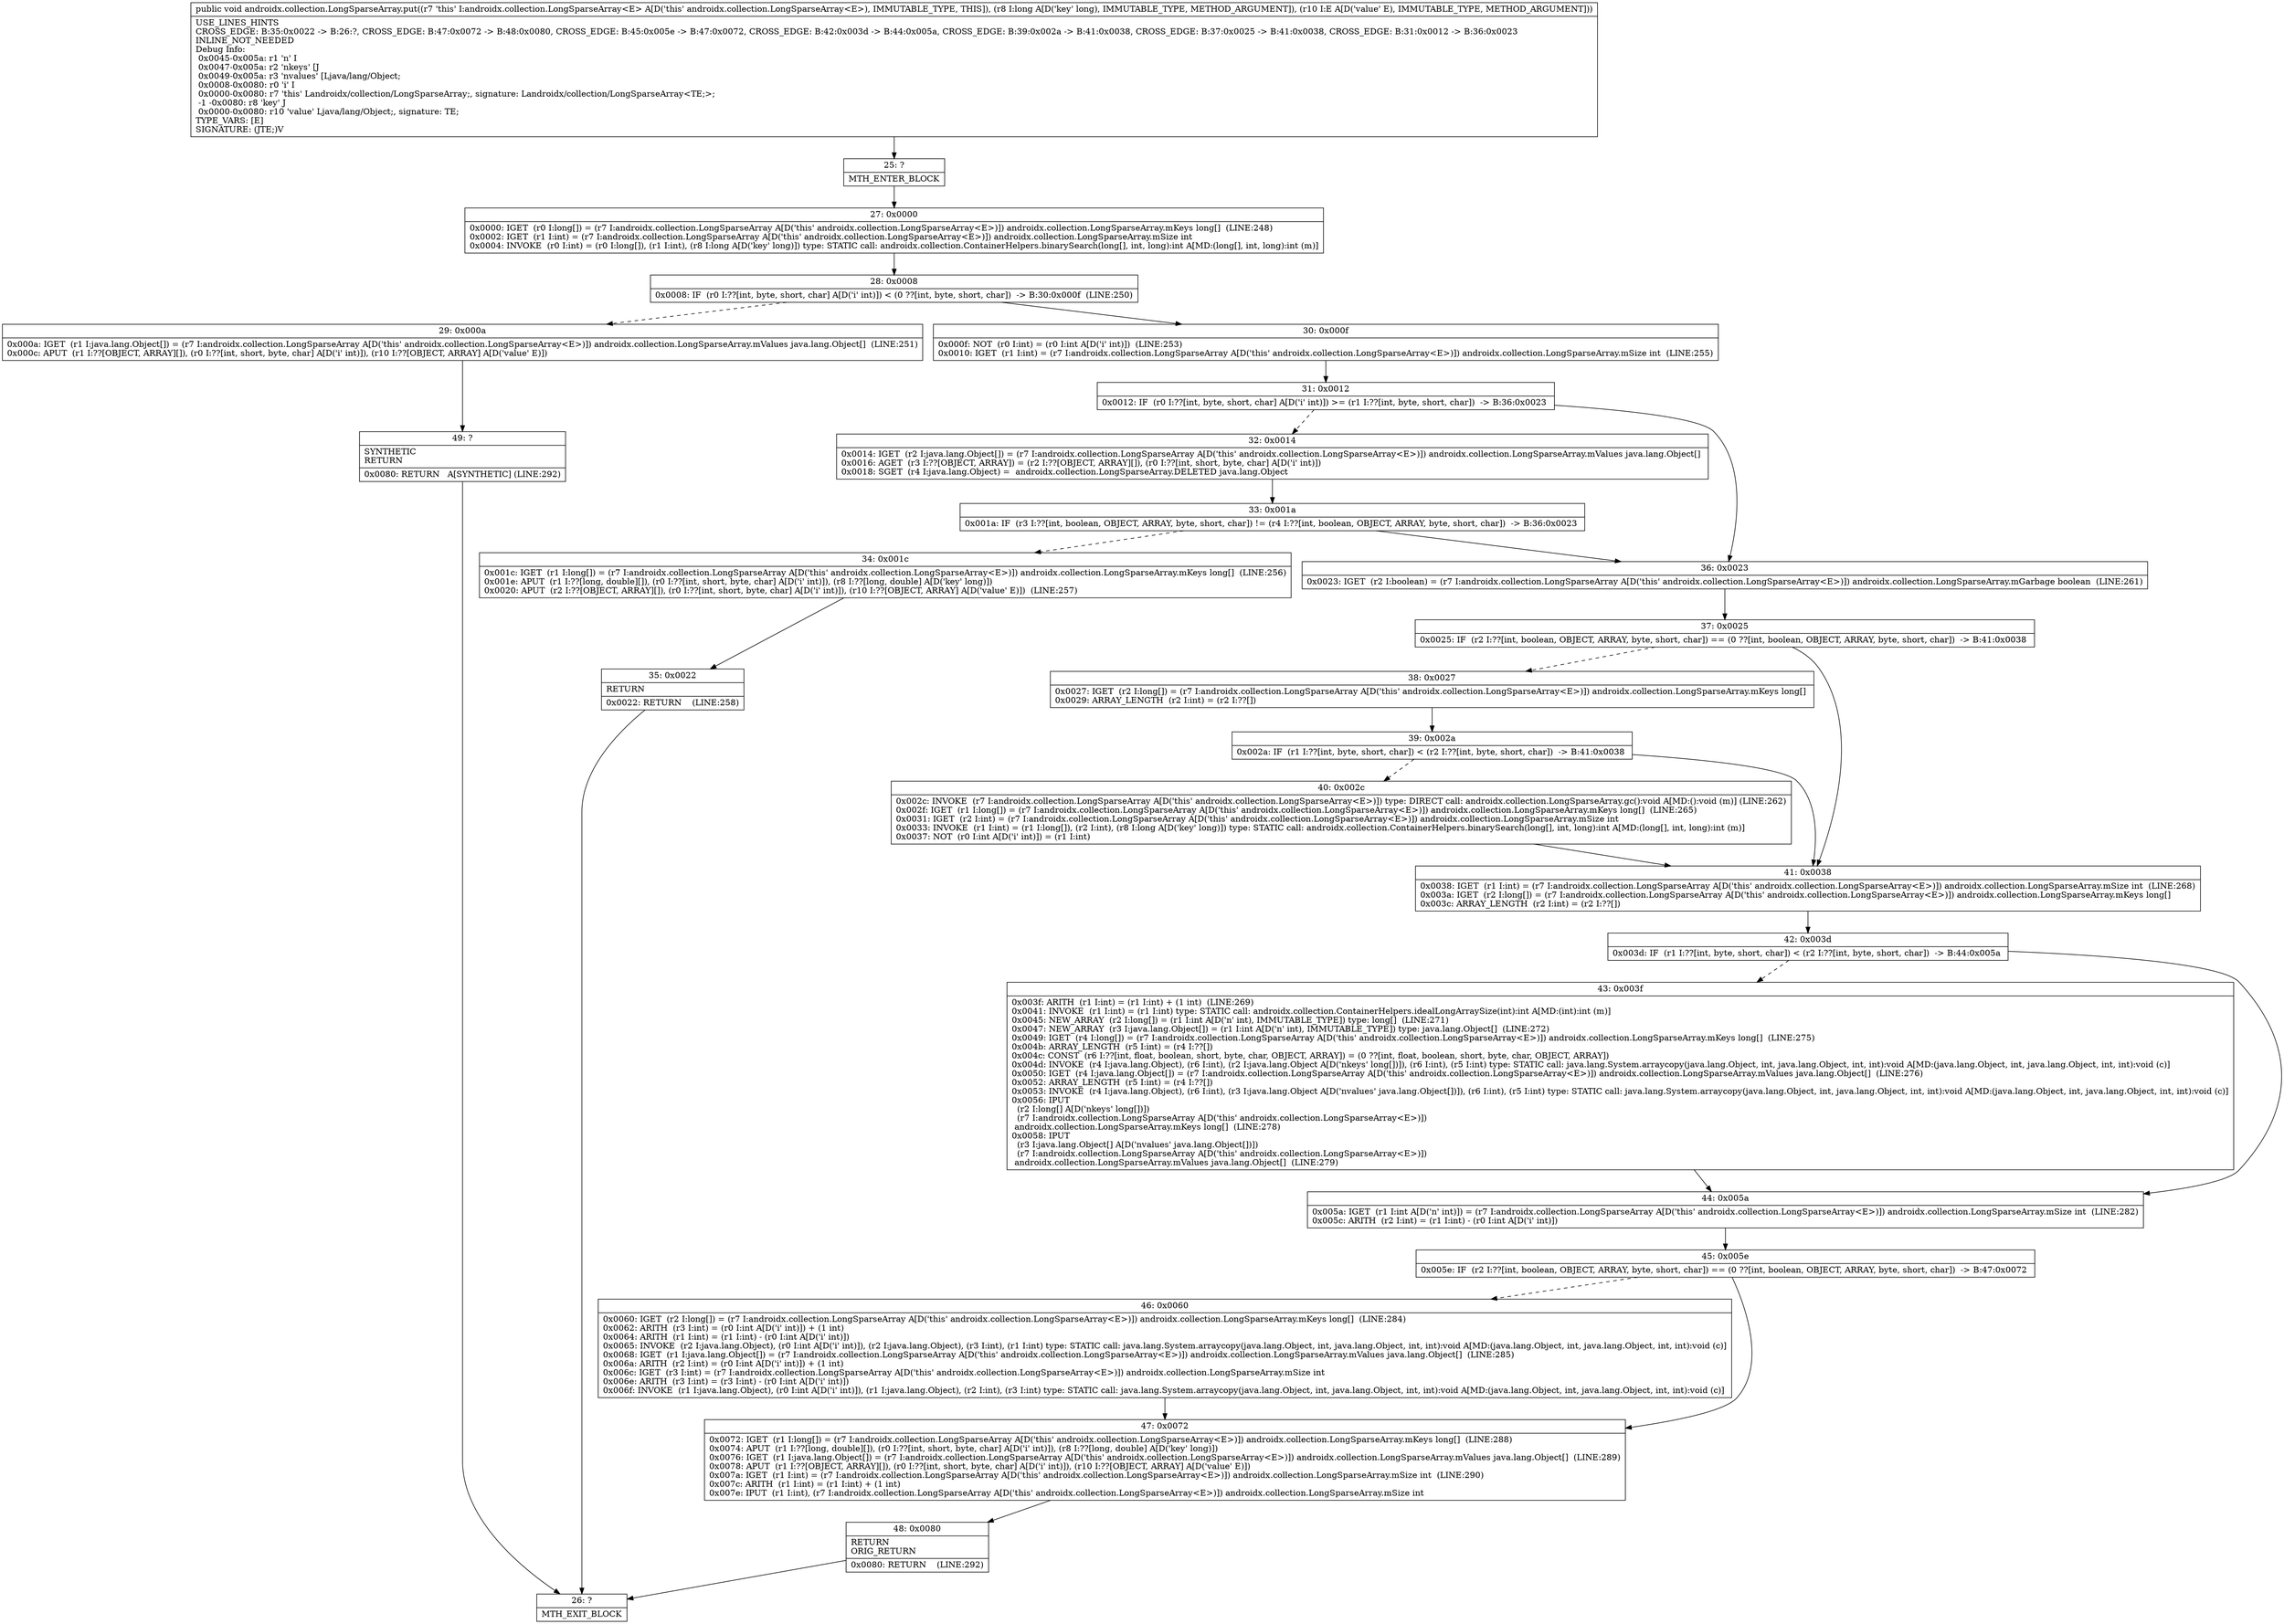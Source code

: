 digraph "CFG forandroidx.collection.LongSparseArray.put(JLjava\/lang\/Object;)V" {
Node_25 [shape=record,label="{25\:\ ?|MTH_ENTER_BLOCK\l}"];
Node_27 [shape=record,label="{27\:\ 0x0000|0x0000: IGET  (r0 I:long[]) = (r7 I:androidx.collection.LongSparseArray A[D('this' androidx.collection.LongSparseArray\<E\>)]) androidx.collection.LongSparseArray.mKeys long[]  (LINE:248)\l0x0002: IGET  (r1 I:int) = (r7 I:androidx.collection.LongSparseArray A[D('this' androidx.collection.LongSparseArray\<E\>)]) androidx.collection.LongSparseArray.mSize int \l0x0004: INVOKE  (r0 I:int) = (r0 I:long[]), (r1 I:int), (r8 I:long A[D('key' long)]) type: STATIC call: androidx.collection.ContainerHelpers.binarySearch(long[], int, long):int A[MD:(long[], int, long):int (m)]\l}"];
Node_28 [shape=record,label="{28\:\ 0x0008|0x0008: IF  (r0 I:??[int, byte, short, char] A[D('i' int)]) \< (0 ??[int, byte, short, char])  \-\> B:30:0x000f  (LINE:250)\l}"];
Node_29 [shape=record,label="{29\:\ 0x000a|0x000a: IGET  (r1 I:java.lang.Object[]) = (r7 I:androidx.collection.LongSparseArray A[D('this' androidx.collection.LongSparseArray\<E\>)]) androidx.collection.LongSparseArray.mValues java.lang.Object[]  (LINE:251)\l0x000c: APUT  (r1 I:??[OBJECT, ARRAY][]), (r0 I:??[int, short, byte, char] A[D('i' int)]), (r10 I:??[OBJECT, ARRAY] A[D('value' E)]) \l}"];
Node_49 [shape=record,label="{49\:\ ?|SYNTHETIC\lRETURN\l|0x0080: RETURN   A[SYNTHETIC] (LINE:292)\l}"];
Node_26 [shape=record,label="{26\:\ ?|MTH_EXIT_BLOCK\l}"];
Node_30 [shape=record,label="{30\:\ 0x000f|0x000f: NOT  (r0 I:int) = (r0 I:int A[D('i' int)])  (LINE:253)\l0x0010: IGET  (r1 I:int) = (r7 I:androidx.collection.LongSparseArray A[D('this' androidx.collection.LongSparseArray\<E\>)]) androidx.collection.LongSparseArray.mSize int  (LINE:255)\l}"];
Node_31 [shape=record,label="{31\:\ 0x0012|0x0012: IF  (r0 I:??[int, byte, short, char] A[D('i' int)]) \>= (r1 I:??[int, byte, short, char])  \-\> B:36:0x0023 \l}"];
Node_32 [shape=record,label="{32\:\ 0x0014|0x0014: IGET  (r2 I:java.lang.Object[]) = (r7 I:androidx.collection.LongSparseArray A[D('this' androidx.collection.LongSparseArray\<E\>)]) androidx.collection.LongSparseArray.mValues java.lang.Object[] \l0x0016: AGET  (r3 I:??[OBJECT, ARRAY]) = (r2 I:??[OBJECT, ARRAY][]), (r0 I:??[int, short, byte, char] A[D('i' int)]) \l0x0018: SGET  (r4 I:java.lang.Object) =  androidx.collection.LongSparseArray.DELETED java.lang.Object \l}"];
Node_33 [shape=record,label="{33\:\ 0x001a|0x001a: IF  (r3 I:??[int, boolean, OBJECT, ARRAY, byte, short, char]) != (r4 I:??[int, boolean, OBJECT, ARRAY, byte, short, char])  \-\> B:36:0x0023 \l}"];
Node_34 [shape=record,label="{34\:\ 0x001c|0x001c: IGET  (r1 I:long[]) = (r7 I:androidx.collection.LongSparseArray A[D('this' androidx.collection.LongSparseArray\<E\>)]) androidx.collection.LongSparseArray.mKeys long[]  (LINE:256)\l0x001e: APUT  (r1 I:??[long, double][]), (r0 I:??[int, short, byte, char] A[D('i' int)]), (r8 I:??[long, double] A[D('key' long)]) \l0x0020: APUT  (r2 I:??[OBJECT, ARRAY][]), (r0 I:??[int, short, byte, char] A[D('i' int)]), (r10 I:??[OBJECT, ARRAY] A[D('value' E)])  (LINE:257)\l}"];
Node_35 [shape=record,label="{35\:\ 0x0022|RETURN\l|0x0022: RETURN    (LINE:258)\l}"];
Node_36 [shape=record,label="{36\:\ 0x0023|0x0023: IGET  (r2 I:boolean) = (r7 I:androidx.collection.LongSparseArray A[D('this' androidx.collection.LongSparseArray\<E\>)]) androidx.collection.LongSparseArray.mGarbage boolean  (LINE:261)\l}"];
Node_37 [shape=record,label="{37\:\ 0x0025|0x0025: IF  (r2 I:??[int, boolean, OBJECT, ARRAY, byte, short, char]) == (0 ??[int, boolean, OBJECT, ARRAY, byte, short, char])  \-\> B:41:0x0038 \l}"];
Node_38 [shape=record,label="{38\:\ 0x0027|0x0027: IGET  (r2 I:long[]) = (r7 I:androidx.collection.LongSparseArray A[D('this' androidx.collection.LongSparseArray\<E\>)]) androidx.collection.LongSparseArray.mKeys long[] \l0x0029: ARRAY_LENGTH  (r2 I:int) = (r2 I:??[]) \l}"];
Node_39 [shape=record,label="{39\:\ 0x002a|0x002a: IF  (r1 I:??[int, byte, short, char]) \< (r2 I:??[int, byte, short, char])  \-\> B:41:0x0038 \l}"];
Node_40 [shape=record,label="{40\:\ 0x002c|0x002c: INVOKE  (r7 I:androidx.collection.LongSparseArray A[D('this' androidx.collection.LongSparseArray\<E\>)]) type: DIRECT call: androidx.collection.LongSparseArray.gc():void A[MD:():void (m)] (LINE:262)\l0x002f: IGET  (r1 I:long[]) = (r7 I:androidx.collection.LongSparseArray A[D('this' androidx.collection.LongSparseArray\<E\>)]) androidx.collection.LongSparseArray.mKeys long[]  (LINE:265)\l0x0031: IGET  (r2 I:int) = (r7 I:androidx.collection.LongSparseArray A[D('this' androidx.collection.LongSparseArray\<E\>)]) androidx.collection.LongSparseArray.mSize int \l0x0033: INVOKE  (r1 I:int) = (r1 I:long[]), (r2 I:int), (r8 I:long A[D('key' long)]) type: STATIC call: androidx.collection.ContainerHelpers.binarySearch(long[], int, long):int A[MD:(long[], int, long):int (m)]\l0x0037: NOT  (r0 I:int A[D('i' int)]) = (r1 I:int) \l}"];
Node_41 [shape=record,label="{41\:\ 0x0038|0x0038: IGET  (r1 I:int) = (r7 I:androidx.collection.LongSparseArray A[D('this' androidx.collection.LongSparseArray\<E\>)]) androidx.collection.LongSparseArray.mSize int  (LINE:268)\l0x003a: IGET  (r2 I:long[]) = (r7 I:androidx.collection.LongSparseArray A[D('this' androidx.collection.LongSparseArray\<E\>)]) androidx.collection.LongSparseArray.mKeys long[] \l0x003c: ARRAY_LENGTH  (r2 I:int) = (r2 I:??[]) \l}"];
Node_42 [shape=record,label="{42\:\ 0x003d|0x003d: IF  (r1 I:??[int, byte, short, char]) \< (r2 I:??[int, byte, short, char])  \-\> B:44:0x005a \l}"];
Node_43 [shape=record,label="{43\:\ 0x003f|0x003f: ARITH  (r1 I:int) = (r1 I:int) + (1 int)  (LINE:269)\l0x0041: INVOKE  (r1 I:int) = (r1 I:int) type: STATIC call: androidx.collection.ContainerHelpers.idealLongArraySize(int):int A[MD:(int):int (m)]\l0x0045: NEW_ARRAY  (r2 I:long[]) = (r1 I:int A[D('n' int), IMMUTABLE_TYPE]) type: long[]  (LINE:271)\l0x0047: NEW_ARRAY  (r3 I:java.lang.Object[]) = (r1 I:int A[D('n' int), IMMUTABLE_TYPE]) type: java.lang.Object[]  (LINE:272)\l0x0049: IGET  (r4 I:long[]) = (r7 I:androidx.collection.LongSparseArray A[D('this' androidx.collection.LongSparseArray\<E\>)]) androidx.collection.LongSparseArray.mKeys long[]  (LINE:275)\l0x004b: ARRAY_LENGTH  (r5 I:int) = (r4 I:??[]) \l0x004c: CONST  (r6 I:??[int, float, boolean, short, byte, char, OBJECT, ARRAY]) = (0 ??[int, float, boolean, short, byte, char, OBJECT, ARRAY]) \l0x004d: INVOKE  (r4 I:java.lang.Object), (r6 I:int), (r2 I:java.lang.Object A[D('nkeys' long[])]), (r6 I:int), (r5 I:int) type: STATIC call: java.lang.System.arraycopy(java.lang.Object, int, java.lang.Object, int, int):void A[MD:(java.lang.Object, int, java.lang.Object, int, int):void (c)]\l0x0050: IGET  (r4 I:java.lang.Object[]) = (r7 I:androidx.collection.LongSparseArray A[D('this' androidx.collection.LongSparseArray\<E\>)]) androidx.collection.LongSparseArray.mValues java.lang.Object[]  (LINE:276)\l0x0052: ARRAY_LENGTH  (r5 I:int) = (r4 I:??[]) \l0x0053: INVOKE  (r4 I:java.lang.Object), (r6 I:int), (r3 I:java.lang.Object A[D('nvalues' java.lang.Object[])]), (r6 I:int), (r5 I:int) type: STATIC call: java.lang.System.arraycopy(java.lang.Object, int, java.lang.Object, int, int):void A[MD:(java.lang.Object, int, java.lang.Object, int, int):void (c)]\l0x0056: IPUT  \l  (r2 I:long[] A[D('nkeys' long[])])\l  (r7 I:androidx.collection.LongSparseArray A[D('this' androidx.collection.LongSparseArray\<E\>)])\l androidx.collection.LongSparseArray.mKeys long[]  (LINE:278)\l0x0058: IPUT  \l  (r3 I:java.lang.Object[] A[D('nvalues' java.lang.Object[])])\l  (r7 I:androidx.collection.LongSparseArray A[D('this' androidx.collection.LongSparseArray\<E\>)])\l androidx.collection.LongSparseArray.mValues java.lang.Object[]  (LINE:279)\l}"];
Node_44 [shape=record,label="{44\:\ 0x005a|0x005a: IGET  (r1 I:int A[D('n' int)]) = (r7 I:androidx.collection.LongSparseArray A[D('this' androidx.collection.LongSparseArray\<E\>)]) androidx.collection.LongSparseArray.mSize int  (LINE:282)\l0x005c: ARITH  (r2 I:int) = (r1 I:int) \- (r0 I:int A[D('i' int)]) \l}"];
Node_45 [shape=record,label="{45\:\ 0x005e|0x005e: IF  (r2 I:??[int, boolean, OBJECT, ARRAY, byte, short, char]) == (0 ??[int, boolean, OBJECT, ARRAY, byte, short, char])  \-\> B:47:0x0072 \l}"];
Node_46 [shape=record,label="{46\:\ 0x0060|0x0060: IGET  (r2 I:long[]) = (r7 I:androidx.collection.LongSparseArray A[D('this' androidx.collection.LongSparseArray\<E\>)]) androidx.collection.LongSparseArray.mKeys long[]  (LINE:284)\l0x0062: ARITH  (r3 I:int) = (r0 I:int A[D('i' int)]) + (1 int) \l0x0064: ARITH  (r1 I:int) = (r1 I:int) \- (r0 I:int A[D('i' int)]) \l0x0065: INVOKE  (r2 I:java.lang.Object), (r0 I:int A[D('i' int)]), (r2 I:java.lang.Object), (r3 I:int), (r1 I:int) type: STATIC call: java.lang.System.arraycopy(java.lang.Object, int, java.lang.Object, int, int):void A[MD:(java.lang.Object, int, java.lang.Object, int, int):void (c)]\l0x0068: IGET  (r1 I:java.lang.Object[]) = (r7 I:androidx.collection.LongSparseArray A[D('this' androidx.collection.LongSparseArray\<E\>)]) androidx.collection.LongSparseArray.mValues java.lang.Object[]  (LINE:285)\l0x006a: ARITH  (r2 I:int) = (r0 I:int A[D('i' int)]) + (1 int) \l0x006c: IGET  (r3 I:int) = (r7 I:androidx.collection.LongSparseArray A[D('this' androidx.collection.LongSparseArray\<E\>)]) androidx.collection.LongSparseArray.mSize int \l0x006e: ARITH  (r3 I:int) = (r3 I:int) \- (r0 I:int A[D('i' int)]) \l0x006f: INVOKE  (r1 I:java.lang.Object), (r0 I:int A[D('i' int)]), (r1 I:java.lang.Object), (r2 I:int), (r3 I:int) type: STATIC call: java.lang.System.arraycopy(java.lang.Object, int, java.lang.Object, int, int):void A[MD:(java.lang.Object, int, java.lang.Object, int, int):void (c)]\l}"];
Node_47 [shape=record,label="{47\:\ 0x0072|0x0072: IGET  (r1 I:long[]) = (r7 I:androidx.collection.LongSparseArray A[D('this' androidx.collection.LongSparseArray\<E\>)]) androidx.collection.LongSparseArray.mKeys long[]  (LINE:288)\l0x0074: APUT  (r1 I:??[long, double][]), (r0 I:??[int, short, byte, char] A[D('i' int)]), (r8 I:??[long, double] A[D('key' long)]) \l0x0076: IGET  (r1 I:java.lang.Object[]) = (r7 I:androidx.collection.LongSparseArray A[D('this' androidx.collection.LongSparseArray\<E\>)]) androidx.collection.LongSparseArray.mValues java.lang.Object[]  (LINE:289)\l0x0078: APUT  (r1 I:??[OBJECT, ARRAY][]), (r0 I:??[int, short, byte, char] A[D('i' int)]), (r10 I:??[OBJECT, ARRAY] A[D('value' E)]) \l0x007a: IGET  (r1 I:int) = (r7 I:androidx.collection.LongSparseArray A[D('this' androidx.collection.LongSparseArray\<E\>)]) androidx.collection.LongSparseArray.mSize int  (LINE:290)\l0x007c: ARITH  (r1 I:int) = (r1 I:int) + (1 int) \l0x007e: IPUT  (r1 I:int), (r7 I:androidx.collection.LongSparseArray A[D('this' androidx.collection.LongSparseArray\<E\>)]) androidx.collection.LongSparseArray.mSize int \l}"];
Node_48 [shape=record,label="{48\:\ 0x0080|RETURN\lORIG_RETURN\l|0x0080: RETURN    (LINE:292)\l}"];
MethodNode[shape=record,label="{public void androidx.collection.LongSparseArray.put((r7 'this' I:androidx.collection.LongSparseArray\<E\> A[D('this' androidx.collection.LongSparseArray\<E\>), IMMUTABLE_TYPE, THIS]), (r8 I:long A[D('key' long), IMMUTABLE_TYPE, METHOD_ARGUMENT]), (r10 I:E A[D('value' E), IMMUTABLE_TYPE, METHOD_ARGUMENT]))  | USE_LINES_HINTS\lCROSS_EDGE: B:35:0x0022 \-\> B:26:?, CROSS_EDGE: B:47:0x0072 \-\> B:48:0x0080, CROSS_EDGE: B:45:0x005e \-\> B:47:0x0072, CROSS_EDGE: B:42:0x003d \-\> B:44:0x005a, CROSS_EDGE: B:39:0x002a \-\> B:41:0x0038, CROSS_EDGE: B:37:0x0025 \-\> B:41:0x0038, CROSS_EDGE: B:31:0x0012 \-\> B:36:0x0023\lINLINE_NOT_NEEDED\lDebug Info:\l  0x0045\-0x005a: r1 'n' I\l  0x0047\-0x005a: r2 'nkeys' [J\l  0x0049\-0x005a: r3 'nvalues' [Ljava\/lang\/Object;\l  0x0008\-0x0080: r0 'i' I\l  0x0000\-0x0080: r7 'this' Landroidx\/collection\/LongSparseArray;, signature: Landroidx\/collection\/LongSparseArray\<TE;\>;\l  \-1 \-0x0080: r8 'key' J\l  0x0000\-0x0080: r10 'value' Ljava\/lang\/Object;, signature: TE;\lTYPE_VARS: [E]\lSIGNATURE: (JTE;)V\l}"];
MethodNode -> Node_25;Node_25 -> Node_27;
Node_27 -> Node_28;
Node_28 -> Node_29[style=dashed];
Node_28 -> Node_30;
Node_29 -> Node_49;
Node_49 -> Node_26;
Node_30 -> Node_31;
Node_31 -> Node_32[style=dashed];
Node_31 -> Node_36;
Node_32 -> Node_33;
Node_33 -> Node_34[style=dashed];
Node_33 -> Node_36;
Node_34 -> Node_35;
Node_35 -> Node_26;
Node_36 -> Node_37;
Node_37 -> Node_38[style=dashed];
Node_37 -> Node_41;
Node_38 -> Node_39;
Node_39 -> Node_40[style=dashed];
Node_39 -> Node_41;
Node_40 -> Node_41;
Node_41 -> Node_42;
Node_42 -> Node_43[style=dashed];
Node_42 -> Node_44;
Node_43 -> Node_44;
Node_44 -> Node_45;
Node_45 -> Node_46[style=dashed];
Node_45 -> Node_47;
Node_46 -> Node_47;
Node_47 -> Node_48;
Node_48 -> Node_26;
}

